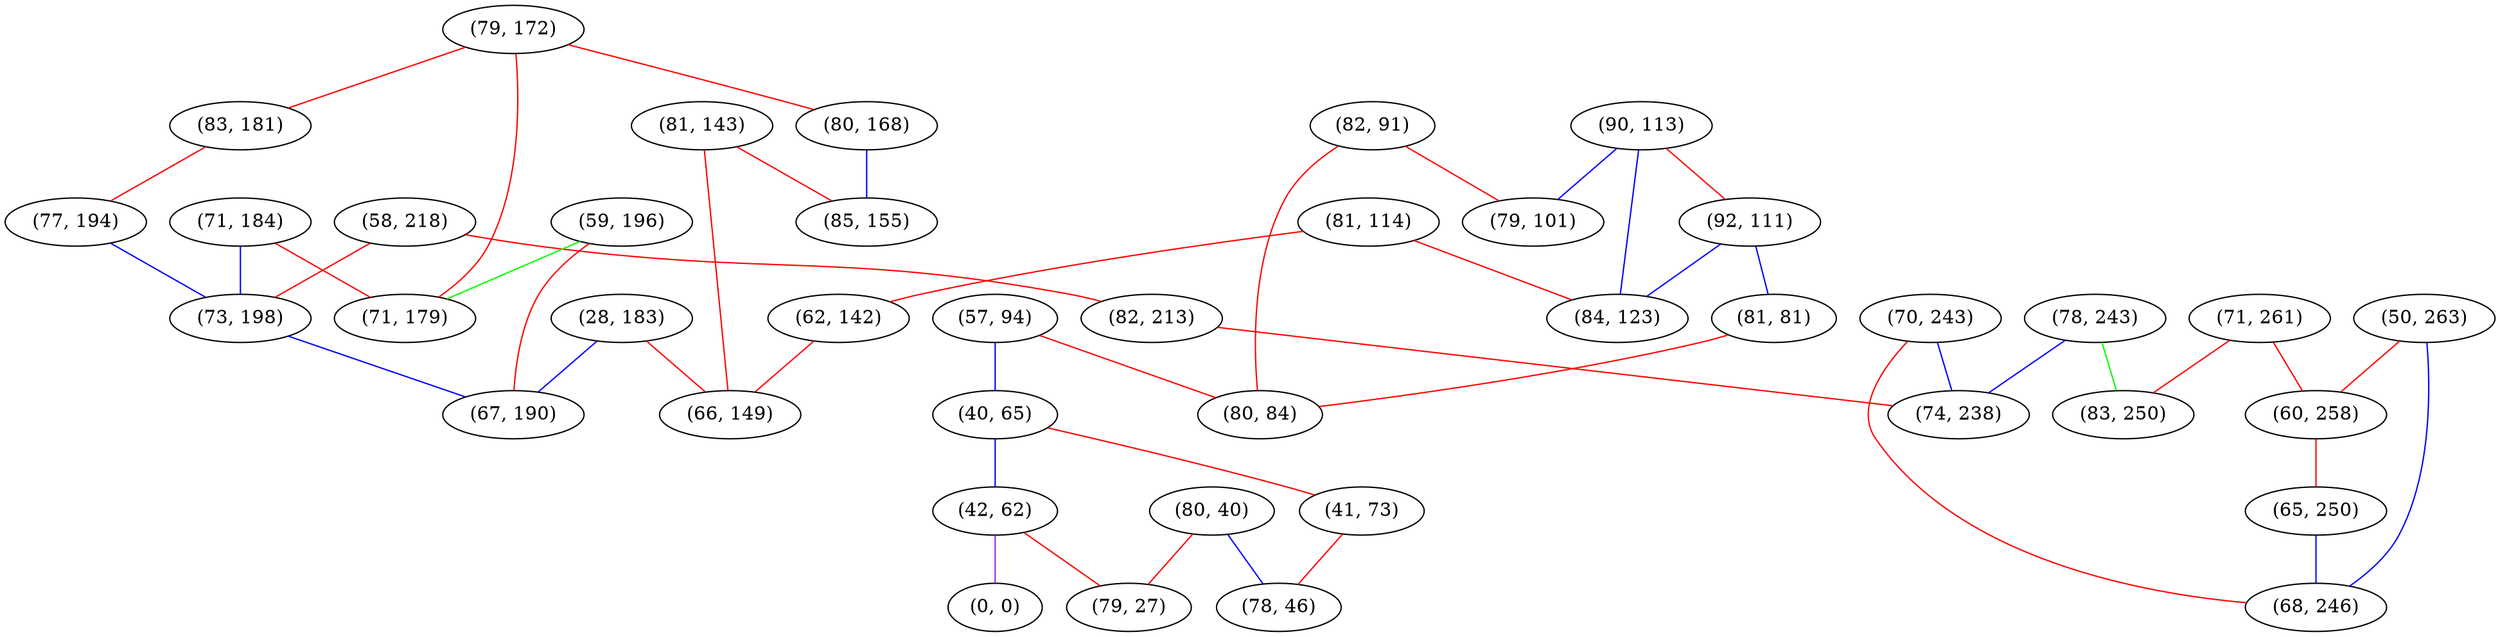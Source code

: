 graph "" {
"(79, 172)";
"(57, 94)";
"(40, 65)";
"(28, 183)";
"(80, 40)";
"(50, 263)";
"(71, 261)";
"(90, 113)";
"(70, 243)";
"(83, 181)";
"(42, 62)";
"(58, 218)";
"(78, 243)";
"(83, 250)";
"(82, 91)";
"(60, 258)";
"(59, 196)";
"(0, 0)";
"(81, 114)";
"(79, 27)";
"(80, 168)";
"(77, 194)";
"(71, 184)";
"(41, 73)";
"(71, 179)";
"(92, 111)";
"(78, 46)";
"(82, 213)";
"(73, 198)";
"(84, 123)";
"(81, 143)";
"(62, 142)";
"(65, 250)";
"(85, 155)";
"(67, 190)";
"(81, 81)";
"(74, 238)";
"(68, 246)";
"(80, 84)";
"(79, 101)";
"(66, 149)";
"(79, 172)" -- "(71, 179)"  [color=red, key=0, weight=1];
"(79, 172)" -- "(80, 168)"  [color=red, key=0, weight=1];
"(79, 172)" -- "(83, 181)"  [color=red, key=0, weight=1];
"(57, 94)" -- "(40, 65)"  [color=blue, key=0, weight=3];
"(57, 94)" -- "(80, 84)"  [color=red, key=0, weight=1];
"(40, 65)" -- "(42, 62)"  [color=blue, key=0, weight=3];
"(40, 65)" -- "(41, 73)"  [color=red, key=0, weight=1];
"(28, 183)" -- "(66, 149)"  [color=red, key=0, weight=1];
"(28, 183)" -- "(67, 190)"  [color=blue, key=0, weight=3];
"(80, 40)" -- "(79, 27)"  [color=red, key=0, weight=1];
"(80, 40)" -- "(78, 46)"  [color=blue, key=0, weight=3];
"(50, 263)" -- "(60, 258)"  [color=red, key=0, weight=1];
"(50, 263)" -- "(68, 246)"  [color=blue, key=0, weight=3];
"(71, 261)" -- "(60, 258)"  [color=red, key=0, weight=1];
"(71, 261)" -- "(83, 250)"  [color=red, key=0, weight=1];
"(90, 113)" -- "(92, 111)"  [color=red, key=0, weight=1];
"(90, 113)" -- "(79, 101)"  [color=blue, key=0, weight=3];
"(90, 113)" -- "(84, 123)"  [color=blue, key=0, weight=3];
"(70, 243)" -- "(74, 238)"  [color=blue, key=0, weight=3];
"(70, 243)" -- "(68, 246)"  [color=red, key=0, weight=1];
"(83, 181)" -- "(77, 194)"  [color=red, key=0, weight=1];
"(42, 62)" -- "(79, 27)"  [color=red, key=0, weight=1];
"(42, 62)" -- "(0, 0)"  [color=purple, key=0, weight=4];
"(58, 218)" -- "(82, 213)"  [color=red, key=0, weight=1];
"(58, 218)" -- "(73, 198)"  [color=red, key=0, weight=1];
"(78, 243)" -- "(83, 250)"  [color=green, key=0, weight=2];
"(78, 243)" -- "(74, 238)"  [color=blue, key=0, weight=3];
"(82, 91)" -- "(79, 101)"  [color=red, key=0, weight=1];
"(82, 91)" -- "(80, 84)"  [color=red, key=0, weight=1];
"(60, 258)" -- "(65, 250)"  [color=red, key=0, weight=1];
"(59, 196)" -- "(71, 179)"  [color=green, key=0, weight=2];
"(59, 196)" -- "(67, 190)"  [color=red, key=0, weight=1];
"(81, 114)" -- "(84, 123)"  [color=red, key=0, weight=1];
"(81, 114)" -- "(62, 142)"  [color=red, key=0, weight=1];
"(80, 168)" -- "(85, 155)"  [color=blue, key=0, weight=3];
"(77, 194)" -- "(73, 198)"  [color=blue, key=0, weight=3];
"(71, 184)" -- "(71, 179)"  [color=red, key=0, weight=1];
"(71, 184)" -- "(73, 198)"  [color=blue, key=0, weight=3];
"(41, 73)" -- "(78, 46)"  [color=red, key=0, weight=1];
"(92, 111)" -- "(84, 123)"  [color=blue, key=0, weight=3];
"(92, 111)" -- "(81, 81)"  [color=blue, key=0, weight=3];
"(82, 213)" -- "(74, 238)"  [color=red, key=0, weight=1];
"(73, 198)" -- "(67, 190)"  [color=blue, key=0, weight=3];
"(81, 143)" -- "(66, 149)"  [color=red, key=0, weight=1];
"(81, 143)" -- "(85, 155)"  [color=red, key=0, weight=1];
"(62, 142)" -- "(66, 149)"  [color=red, key=0, weight=1];
"(65, 250)" -- "(68, 246)"  [color=blue, key=0, weight=3];
"(81, 81)" -- "(80, 84)"  [color=red, key=0, weight=1];
}
